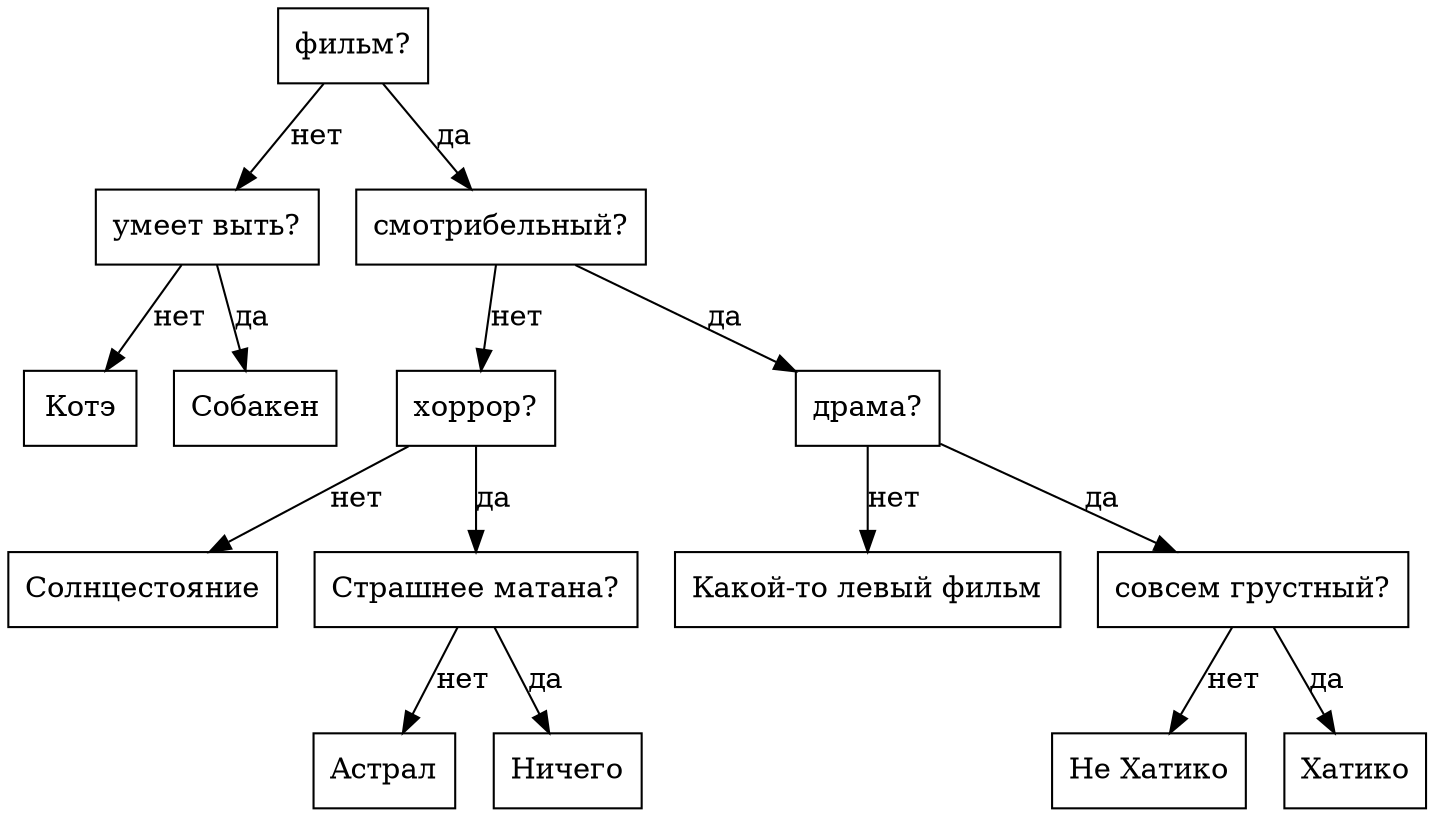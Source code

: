digraph {
	node [shape=box]
	"фильм?" -> "умеет выть?" [label="нет"];
	"умеет выть?" -> "Котэ" [label="нет"];
	"умеет выть?" -> "Собакен" [label="да"];
	"фильм?" -> "смотрибельный?" [label="да"];
	"смотрибельный?" -> "хоррор?" [label="нет"];
	"хоррор?" -> "Солнцестояние" [label="нет"];
	"хоррор?" -> "Страшнее матана?" [label="да"];
	"Страшнее матана?" -> "Aстрал" [label="нет"];
	"Страшнее матана?" -> "Ничего" [label="да"];
	"смотрибельный?" -> "драма?" [label="да"];
	"драма?" -> "Какой-то левый фильм" [label="нет"];
	"драма?" -> "совсем грустный?" [label="да"];
	"совсем грустный?" -> "Не Хатико" [label="нет"];
	"совсем грустный?" -> "Хатико" [label="да"];
}
